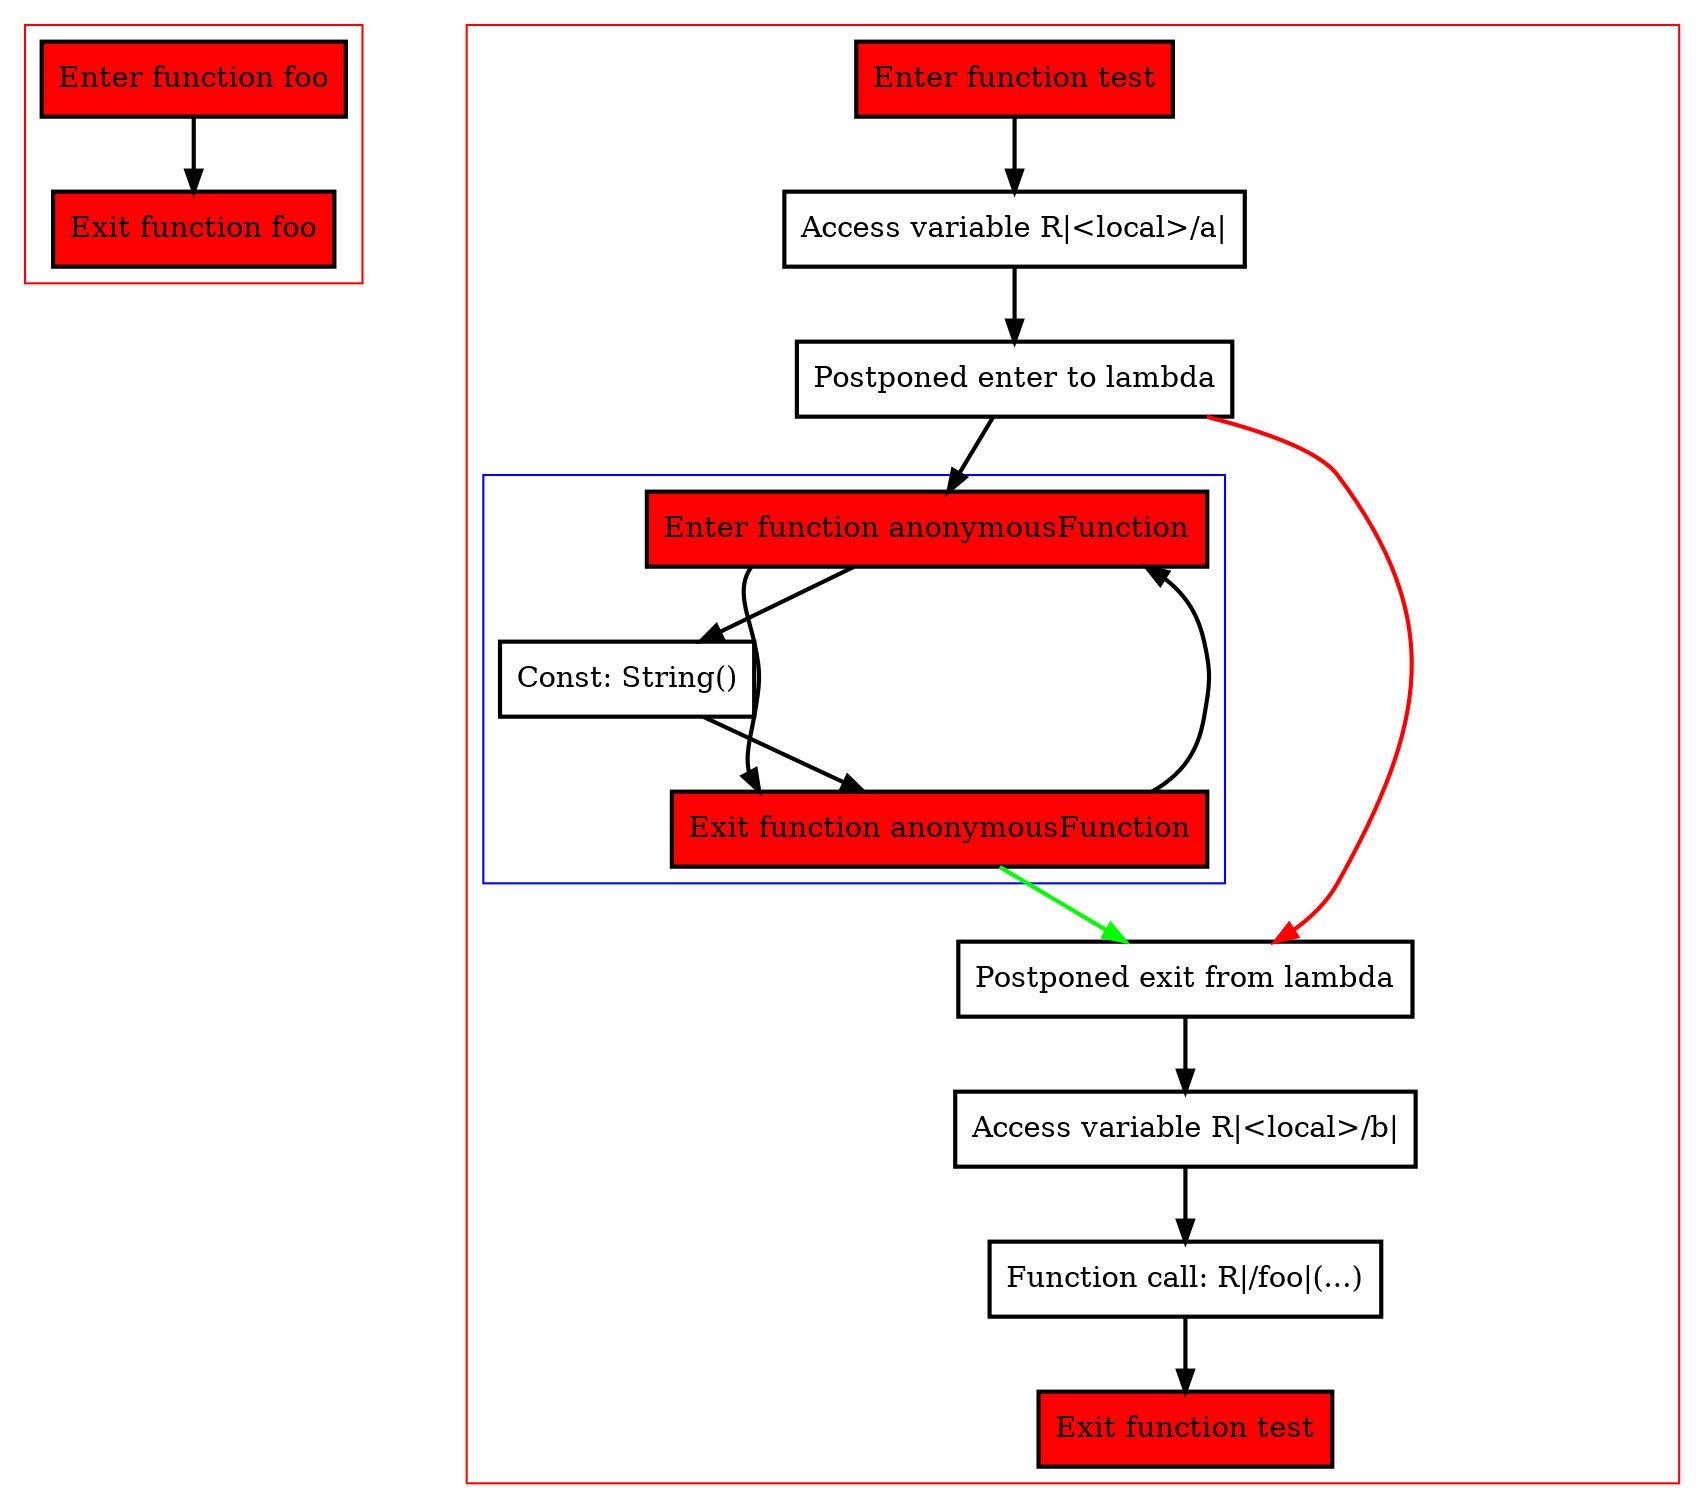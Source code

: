 digraph postponedLambdas_kt {
    graph [nodesep=3]
    node [shape=box penwidth=2]
    edge [penwidth=2]

    subgraph cluster_0 {
        color=red
        0 [label="Enter function foo" style="filled" fillcolor=red];
        1 [label="Exit function foo" style="filled" fillcolor=red];
    }
    0 -> {1};

    subgraph cluster_1 {
        color=red
        2 [label="Enter function test" style="filled" fillcolor=red];
        4 [label="Access variable R|<local>/a|"];
        5 [label="Postponed enter to lambda"];
        subgraph cluster_2 {
            color=blue
            9 [label="Enter function anonymousFunction" style="filled" fillcolor=red];
            11 [label="Const: String()"];
            10 [label="Exit function anonymousFunction" style="filled" fillcolor=red];
        }
        6 [label="Postponed exit from lambda"];
        7 [label="Access variable R|<local>/b|"];
        8 [label="Function call: R|/foo|(...)"];
        3 [label="Exit function test" style="filled" fillcolor=red];
    }
    2 -> {4};
    4 -> {5};
    5 -> {9};
    5 -> {6} [color=red];
    6 -> {7};
    7 -> {8};
    8 -> {3};
    9 -> {10 11};
    10 -> {9};
    10 -> {6} [color=green];
    11 -> {10};

}
